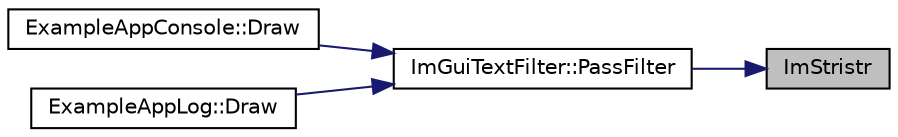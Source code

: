 digraph "ImStristr"
{
 // LATEX_PDF_SIZE
  edge [fontname="Helvetica",fontsize="10",labelfontname="Helvetica",labelfontsize="10"];
  node [fontname="Helvetica",fontsize="10",shape=record];
  rankdir="RL";
  Node1 [label="ImStristr",height=0.2,width=0.4,color="black", fillcolor="grey75", style="filled", fontcolor="black",tooltip=" "];
  Node1 -> Node2 [dir="back",color="midnightblue",fontsize="10",style="solid"];
  Node2 [label="ImGuiTextFilter::PassFilter",height=0.2,width=0.4,color="black", fillcolor="white", style="filled",URL="$struct_im_gui_text_filter.html#a88d73ff8b81fbbd0a129b1bf3498d8aa",tooltip=" "];
  Node2 -> Node3 [dir="back",color="midnightblue",fontsize="10",style="solid"];
  Node3 [label="ExampleAppConsole::Draw",height=0.2,width=0.4,color="black", fillcolor="white", style="filled",URL="$struct_example_app_console.html#a0518a09c7e8648dd52c7c06df19ac17a",tooltip=" "];
  Node2 -> Node4 [dir="back",color="midnightblue",fontsize="10",style="solid"];
  Node4 [label="ExampleAppLog::Draw",height=0.2,width=0.4,color="black", fillcolor="white", style="filled",URL="$struct_example_app_log.html#a5ad3a4bdb89171b84aeaff96948a1f77",tooltip=" "];
}
